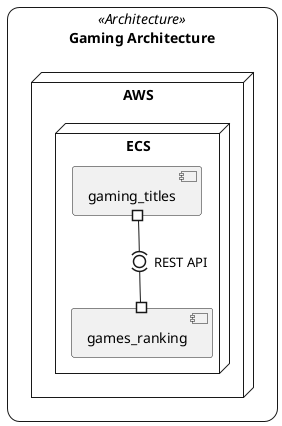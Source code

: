 @startuml
skinparam rectangle {
    roundCorner<<Architecture>> 25
}

rectangle "Gaming Architecture" <<Architecture>> {

    node AWS {

        node ECS {
            component gaming_titles
            component games_ranking
        }

        gaming_titles #-(0)-# games_ranking: ""  REST API""

    }
}
@enduml